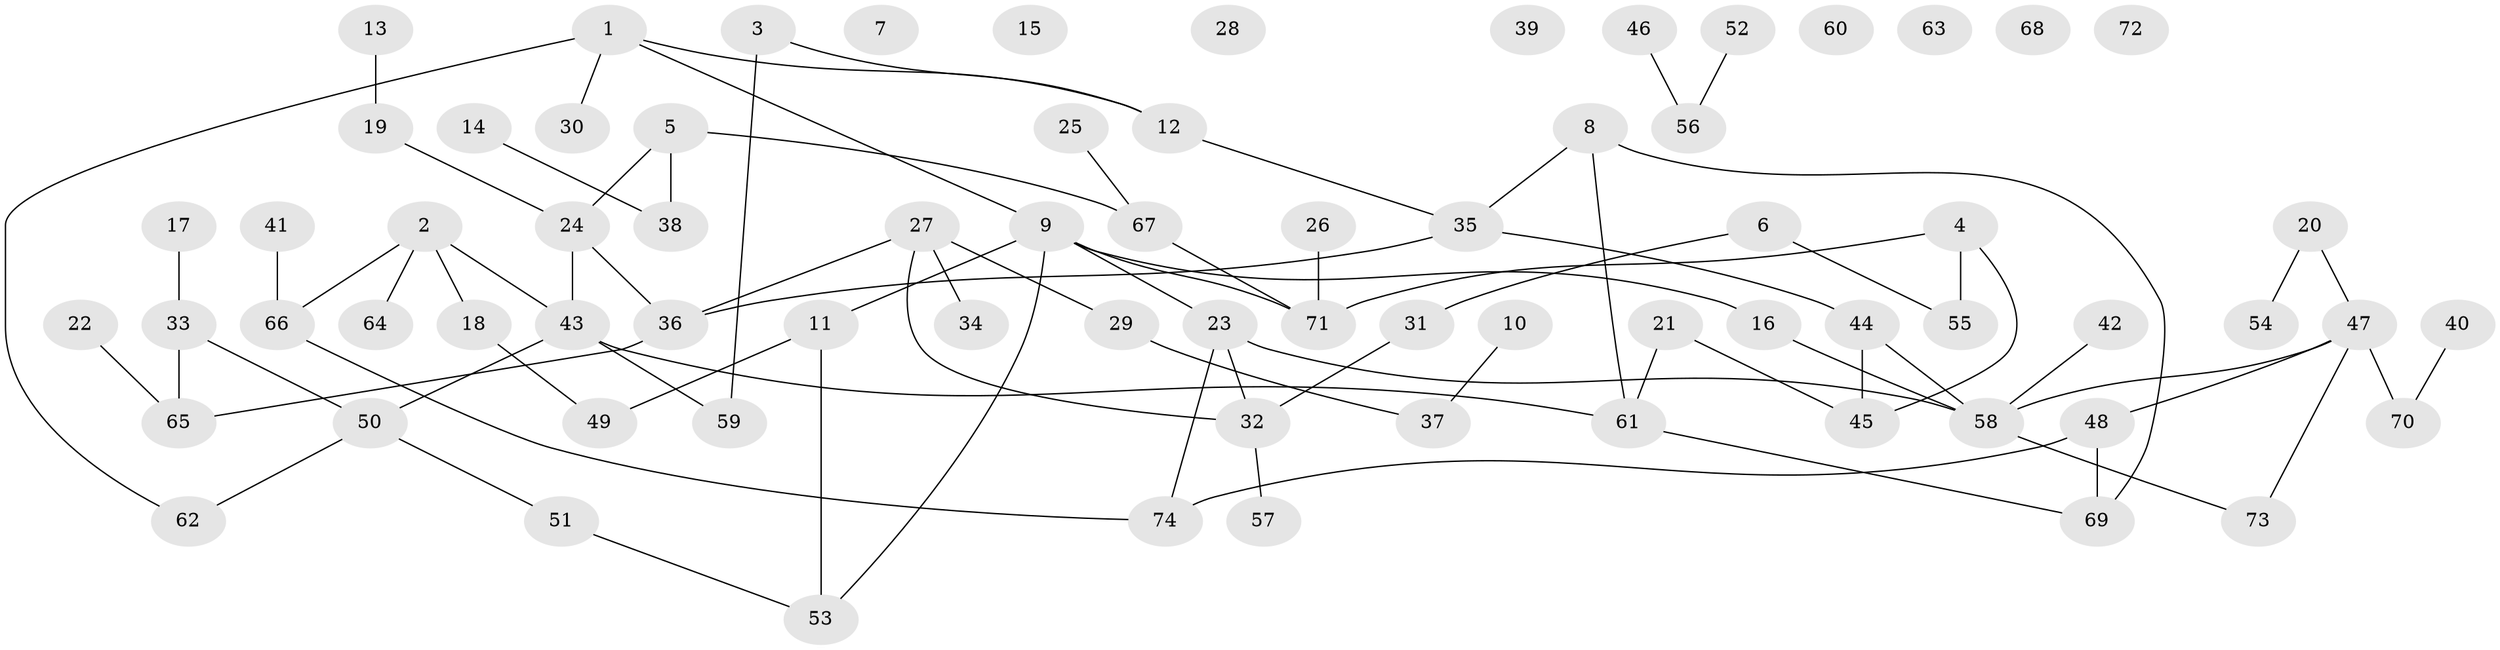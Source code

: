 // Generated by graph-tools (version 1.1) at 2025/00/03/09/25 03:00:51]
// undirected, 74 vertices, 83 edges
graph export_dot {
graph [start="1"]
  node [color=gray90,style=filled];
  1;
  2;
  3;
  4;
  5;
  6;
  7;
  8;
  9;
  10;
  11;
  12;
  13;
  14;
  15;
  16;
  17;
  18;
  19;
  20;
  21;
  22;
  23;
  24;
  25;
  26;
  27;
  28;
  29;
  30;
  31;
  32;
  33;
  34;
  35;
  36;
  37;
  38;
  39;
  40;
  41;
  42;
  43;
  44;
  45;
  46;
  47;
  48;
  49;
  50;
  51;
  52;
  53;
  54;
  55;
  56;
  57;
  58;
  59;
  60;
  61;
  62;
  63;
  64;
  65;
  66;
  67;
  68;
  69;
  70;
  71;
  72;
  73;
  74;
  1 -- 9;
  1 -- 12;
  1 -- 30;
  1 -- 62;
  2 -- 18;
  2 -- 43;
  2 -- 64;
  2 -- 66;
  3 -- 12;
  3 -- 59;
  4 -- 45;
  4 -- 55;
  4 -- 71;
  5 -- 24;
  5 -- 38;
  5 -- 67;
  6 -- 31;
  6 -- 55;
  8 -- 35;
  8 -- 61;
  8 -- 69;
  9 -- 11;
  9 -- 16;
  9 -- 23;
  9 -- 53;
  9 -- 71;
  10 -- 37;
  11 -- 49;
  11 -- 53;
  12 -- 35;
  13 -- 19;
  14 -- 38;
  16 -- 58;
  17 -- 33;
  18 -- 49;
  19 -- 24;
  20 -- 47;
  20 -- 54;
  21 -- 45;
  21 -- 61;
  22 -- 65;
  23 -- 32;
  23 -- 58;
  23 -- 74;
  24 -- 36;
  24 -- 43;
  25 -- 67;
  26 -- 71;
  27 -- 29;
  27 -- 32;
  27 -- 34;
  27 -- 36;
  29 -- 37;
  31 -- 32;
  32 -- 57;
  33 -- 50;
  33 -- 65;
  35 -- 36;
  35 -- 44;
  36 -- 65;
  40 -- 70;
  41 -- 66;
  42 -- 58;
  43 -- 50;
  43 -- 59;
  43 -- 61;
  44 -- 45;
  44 -- 58;
  46 -- 56;
  47 -- 48;
  47 -- 58;
  47 -- 70;
  47 -- 73;
  48 -- 69;
  48 -- 74;
  50 -- 51;
  50 -- 62;
  51 -- 53;
  52 -- 56;
  58 -- 73;
  61 -- 69;
  66 -- 74;
  67 -- 71;
}
